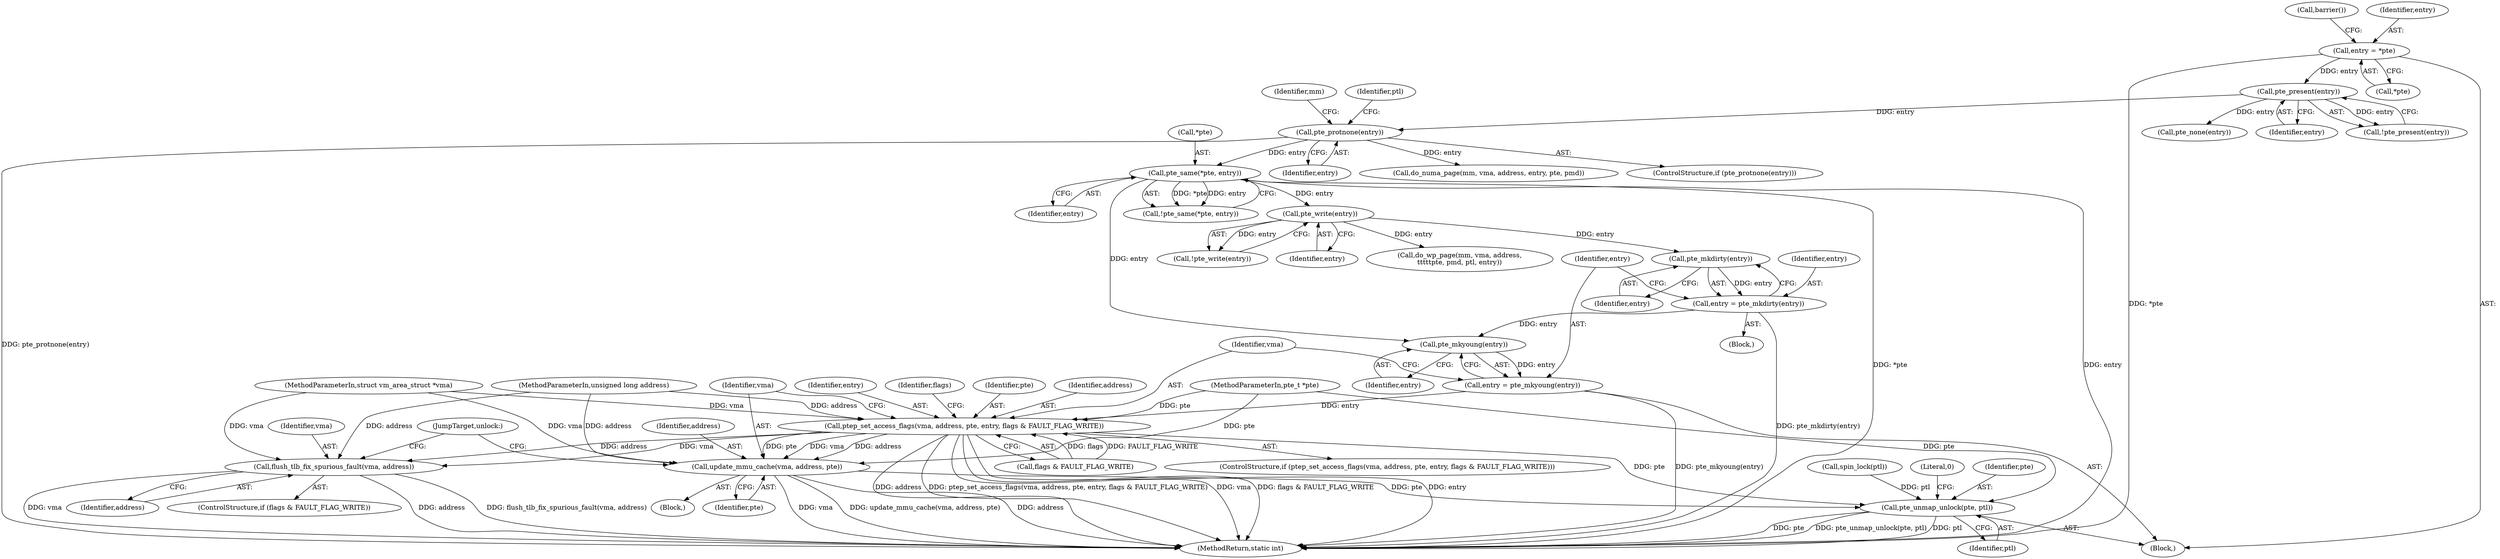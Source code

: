 digraph "0_linux_6b7339f4c31ad69c8e9c0b2859276e22cf72176d_1@API" {
"1000202" [label="(Call,pte_mkdirty(entry))"];
"1000189" [label="(Call,pte_write(entry))"];
"1000177" [label="(Call,pte_same(*pte, entry))"];
"1000157" [label="(Call,pte_protnone(entry))"];
"1000119" [label="(Call,pte_present(entry))"];
"1000112" [label="(Call,entry = *pte)"];
"1000200" [label="(Call,entry = pte_mkdirty(entry))"];
"1000206" [label="(Call,pte_mkyoung(entry))"];
"1000204" [label="(Call,entry = pte_mkyoung(entry))"];
"1000209" [label="(Call,ptep_set_access_flags(vma, address, pte, entry, flags & FAULT_FLAG_WRITE))"];
"1000218" [label="(Call,update_mmu_cache(vma, address, pte))"];
"1000232" [label="(Call,pte_unmap_unlock(pte, ptl))"];
"1000228" [label="(Call,flush_tlb_fix_spurious_fault(vma, address))"];
"1000209" [label="(Call,ptep_set_access_flags(vma, address, pte, entry, flags & FAULT_FLAG_WRITE))"];
"1000224" [label="(ControlStructure,if (flags & FAULT_FLAG_WRITE))"];
"1000116" [label="(Call,barrier())"];
"1000204" [label="(Call,entry = pte_mkyoung(entry))"];
"1000190" [label="(Identifier,entry)"];
"1000161" [label="(Identifier,mm)"];
"1000177" [label="(Call,pte_same(*pte, entry))"];
"1000192" [label="(Call,do_wp_page(mm, vma, address,\n\t\t\t\t\tpte, pmd, ptl, entry))"];
"1000226" [label="(Identifier,flags)"];
"1000156" [label="(ControlStructure,if (pte_protnone(entry)))"];
"1000114" [label="(Call,*pte)"];
"1000220" [label="(Identifier,address)"];
"1000168" [label="(Identifier,ptl)"];
"1000218" [label="(Call,update_mmu_cache(vma, address, pte))"];
"1000200" [label="(Call,entry = pte_mkdirty(entry))"];
"1000186" [label="(Block,)"];
"1000118" [label="(Call,!pte_present(entry))"];
"1000123" [label="(Call,pte_none(entry))"];
"1000210" [label="(Identifier,vma)"];
"1000203" [label="(Identifier,entry)"];
"1000212" [label="(Identifier,pte)"];
"1000119" [label="(Call,pte_present(entry))"];
"1000230" [label="(Identifier,address)"];
"1000120" [label="(Identifier,entry)"];
"1000105" [label="(MethodParameterIn,unsigned long address)"];
"1000219" [label="(Identifier,vma)"];
"1000211" [label="(Identifier,address)"];
"1000217" [label="(Block,)"];
"1000234" [label="(Identifier,ptl)"];
"1000214" [label="(Call,flags & FAULT_FLAG_WRITE)"];
"1000157" [label="(Call,pte_protnone(entry))"];
"1000178" [label="(Call,*pte)"];
"1000229" [label="(Identifier,vma)"];
"1000205" [label="(Identifier,entry)"];
"1000201" [label="(Identifier,entry)"];
"1000236" [label="(Literal,0)"];
"1000189" [label="(Call,pte_write(entry))"];
"1000176" [label="(Call,!pte_same(*pte, entry))"];
"1000213" [label="(Identifier,entry)"];
"1000233" [label="(Identifier,pte)"];
"1000106" [label="(MethodParameterIn,pte_t *pte)"];
"1000112" [label="(Call,entry = *pte)"];
"1000221" [label="(Identifier,pte)"];
"1000231" [label="(JumpTarget,unlock:)"];
"1000237" [label="(MethodReturn,static int)"];
"1000158" [label="(Identifier,entry)"];
"1000206" [label="(Call,pte_mkyoung(entry))"];
"1000180" [label="(Identifier,entry)"];
"1000228" [label="(Call,flush_tlb_fix_spurious_fault(vma, address))"];
"1000113" [label="(Identifier,entry)"];
"1000109" [label="(Block,)"];
"1000232" [label="(Call,pte_unmap_unlock(pte, ptl))"];
"1000188" [label="(Call,!pte_write(entry))"];
"1000208" [label="(ControlStructure,if (ptep_set_access_flags(vma, address, pte, entry, flags & FAULT_FLAG_WRITE)))"];
"1000172" [label="(Call,spin_lock(ptl))"];
"1000160" [label="(Call,do_numa_page(mm, vma, address, entry, pte, pmd))"];
"1000202" [label="(Call,pte_mkdirty(entry))"];
"1000104" [label="(MethodParameterIn,struct vm_area_struct *vma)"];
"1000207" [label="(Identifier,entry)"];
"1000202" -> "1000200"  [label="AST: "];
"1000202" -> "1000203"  [label="CFG: "];
"1000203" -> "1000202"  [label="AST: "];
"1000200" -> "1000202"  [label="CFG: "];
"1000202" -> "1000200"  [label="DDG: entry"];
"1000189" -> "1000202"  [label="DDG: entry"];
"1000189" -> "1000188"  [label="AST: "];
"1000189" -> "1000190"  [label="CFG: "];
"1000190" -> "1000189"  [label="AST: "];
"1000188" -> "1000189"  [label="CFG: "];
"1000189" -> "1000188"  [label="DDG: entry"];
"1000177" -> "1000189"  [label="DDG: entry"];
"1000189" -> "1000192"  [label="DDG: entry"];
"1000177" -> "1000176"  [label="AST: "];
"1000177" -> "1000180"  [label="CFG: "];
"1000178" -> "1000177"  [label="AST: "];
"1000180" -> "1000177"  [label="AST: "];
"1000176" -> "1000177"  [label="CFG: "];
"1000177" -> "1000237"  [label="DDG: *pte"];
"1000177" -> "1000237"  [label="DDG: entry"];
"1000177" -> "1000176"  [label="DDG: *pte"];
"1000177" -> "1000176"  [label="DDG: entry"];
"1000157" -> "1000177"  [label="DDG: entry"];
"1000177" -> "1000206"  [label="DDG: entry"];
"1000157" -> "1000156"  [label="AST: "];
"1000157" -> "1000158"  [label="CFG: "];
"1000158" -> "1000157"  [label="AST: "];
"1000161" -> "1000157"  [label="CFG: "];
"1000168" -> "1000157"  [label="CFG: "];
"1000157" -> "1000237"  [label="DDG: pte_protnone(entry)"];
"1000119" -> "1000157"  [label="DDG: entry"];
"1000157" -> "1000160"  [label="DDG: entry"];
"1000119" -> "1000118"  [label="AST: "];
"1000119" -> "1000120"  [label="CFG: "];
"1000120" -> "1000119"  [label="AST: "];
"1000118" -> "1000119"  [label="CFG: "];
"1000119" -> "1000118"  [label="DDG: entry"];
"1000112" -> "1000119"  [label="DDG: entry"];
"1000119" -> "1000123"  [label="DDG: entry"];
"1000112" -> "1000109"  [label="AST: "];
"1000112" -> "1000114"  [label="CFG: "];
"1000113" -> "1000112"  [label="AST: "];
"1000114" -> "1000112"  [label="AST: "];
"1000116" -> "1000112"  [label="CFG: "];
"1000112" -> "1000237"  [label="DDG: *pte"];
"1000200" -> "1000186"  [label="AST: "];
"1000201" -> "1000200"  [label="AST: "];
"1000205" -> "1000200"  [label="CFG: "];
"1000200" -> "1000237"  [label="DDG: pte_mkdirty(entry)"];
"1000200" -> "1000206"  [label="DDG: entry"];
"1000206" -> "1000204"  [label="AST: "];
"1000206" -> "1000207"  [label="CFG: "];
"1000207" -> "1000206"  [label="AST: "];
"1000204" -> "1000206"  [label="CFG: "];
"1000206" -> "1000204"  [label="DDG: entry"];
"1000204" -> "1000109"  [label="AST: "];
"1000205" -> "1000204"  [label="AST: "];
"1000210" -> "1000204"  [label="CFG: "];
"1000204" -> "1000237"  [label="DDG: pte_mkyoung(entry)"];
"1000204" -> "1000209"  [label="DDG: entry"];
"1000209" -> "1000208"  [label="AST: "];
"1000209" -> "1000214"  [label="CFG: "];
"1000210" -> "1000209"  [label="AST: "];
"1000211" -> "1000209"  [label="AST: "];
"1000212" -> "1000209"  [label="AST: "];
"1000213" -> "1000209"  [label="AST: "];
"1000214" -> "1000209"  [label="AST: "];
"1000219" -> "1000209"  [label="CFG: "];
"1000226" -> "1000209"  [label="CFG: "];
"1000209" -> "1000237"  [label="DDG: ptep_set_access_flags(vma, address, pte, entry, flags & FAULT_FLAG_WRITE)"];
"1000209" -> "1000237"  [label="DDG: vma"];
"1000209" -> "1000237"  [label="DDG: flags & FAULT_FLAG_WRITE"];
"1000209" -> "1000237"  [label="DDG: entry"];
"1000209" -> "1000237"  [label="DDG: address"];
"1000104" -> "1000209"  [label="DDG: vma"];
"1000105" -> "1000209"  [label="DDG: address"];
"1000106" -> "1000209"  [label="DDG: pte"];
"1000214" -> "1000209"  [label="DDG: flags"];
"1000214" -> "1000209"  [label="DDG: FAULT_FLAG_WRITE"];
"1000209" -> "1000218"  [label="DDG: vma"];
"1000209" -> "1000218"  [label="DDG: address"];
"1000209" -> "1000218"  [label="DDG: pte"];
"1000209" -> "1000228"  [label="DDG: vma"];
"1000209" -> "1000228"  [label="DDG: address"];
"1000209" -> "1000232"  [label="DDG: pte"];
"1000218" -> "1000217"  [label="AST: "];
"1000218" -> "1000221"  [label="CFG: "];
"1000219" -> "1000218"  [label="AST: "];
"1000220" -> "1000218"  [label="AST: "];
"1000221" -> "1000218"  [label="AST: "];
"1000231" -> "1000218"  [label="CFG: "];
"1000218" -> "1000237"  [label="DDG: vma"];
"1000218" -> "1000237"  [label="DDG: update_mmu_cache(vma, address, pte)"];
"1000218" -> "1000237"  [label="DDG: address"];
"1000104" -> "1000218"  [label="DDG: vma"];
"1000105" -> "1000218"  [label="DDG: address"];
"1000106" -> "1000218"  [label="DDG: pte"];
"1000218" -> "1000232"  [label="DDG: pte"];
"1000232" -> "1000109"  [label="AST: "];
"1000232" -> "1000234"  [label="CFG: "];
"1000233" -> "1000232"  [label="AST: "];
"1000234" -> "1000232"  [label="AST: "];
"1000236" -> "1000232"  [label="CFG: "];
"1000232" -> "1000237"  [label="DDG: pte"];
"1000232" -> "1000237"  [label="DDG: pte_unmap_unlock(pte, ptl)"];
"1000232" -> "1000237"  [label="DDG: ptl"];
"1000106" -> "1000232"  [label="DDG: pte"];
"1000172" -> "1000232"  [label="DDG: ptl"];
"1000228" -> "1000224"  [label="AST: "];
"1000228" -> "1000230"  [label="CFG: "];
"1000229" -> "1000228"  [label="AST: "];
"1000230" -> "1000228"  [label="AST: "];
"1000231" -> "1000228"  [label="CFG: "];
"1000228" -> "1000237"  [label="DDG: flush_tlb_fix_spurious_fault(vma, address)"];
"1000228" -> "1000237"  [label="DDG: vma"];
"1000228" -> "1000237"  [label="DDG: address"];
"1000104" -> "1000228"  [label="DDG: vma"];
"1000105" -> "1000228"  [label="DDG: address"];
}
